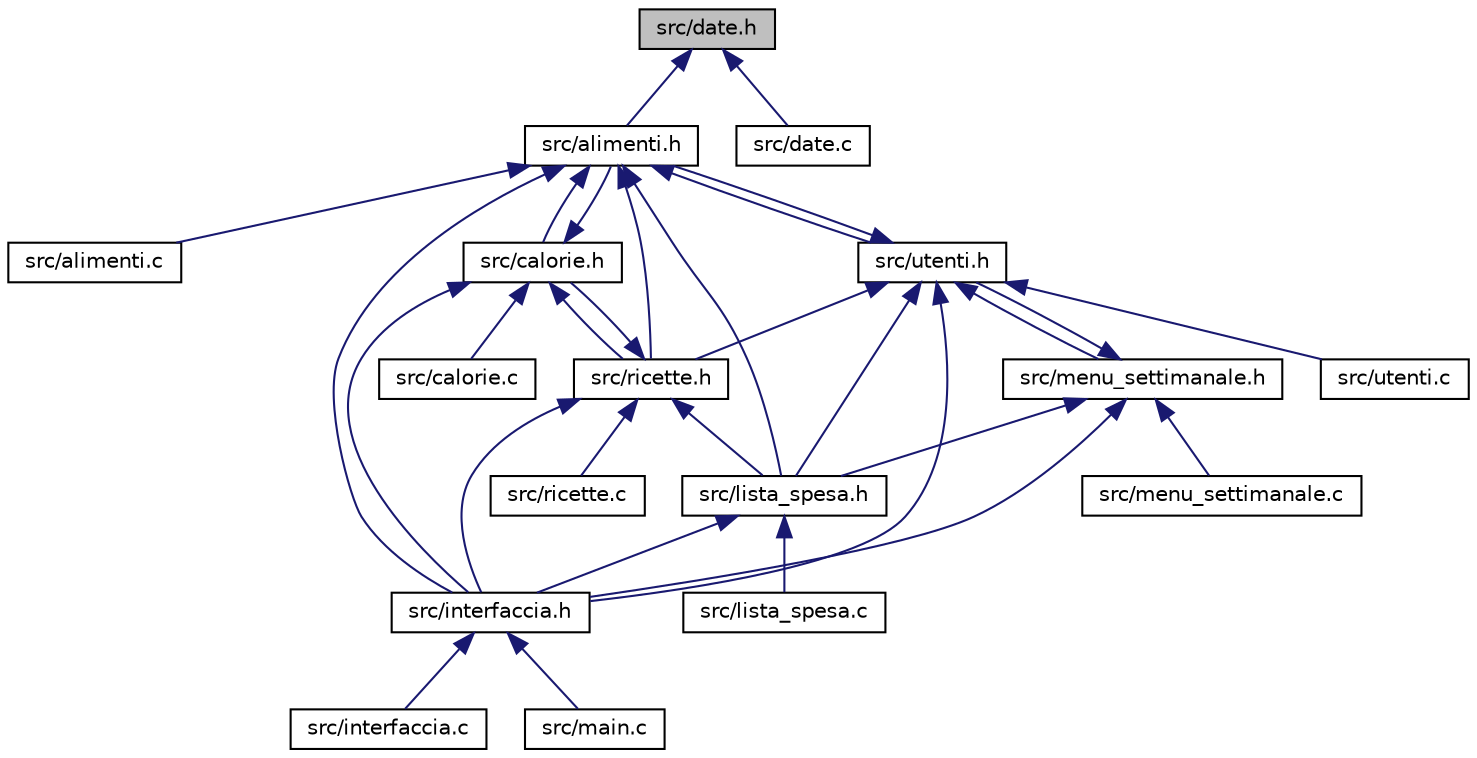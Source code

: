 digraph "src/date.h"
{
  edge [fontname="Helvetica",fontsize="10",labelfontname="Helvetica",labelfontsize="10"];
  node [fontname="Helvetica",fontsize="10",shape=record];
  Node7 [label="src/date.h",height=0.2,width=0.4,color="black", fillcolor="grey75", style="filled", fontcolor="black"];
  Node7 -> Node8 [dir="back",color="midnightblue",fontsize="10",style="solid"];
  Node8 [label="src/alimenti.h",height=0.2,width=0.4,color="black", fillcolor="white", style="filled",URL="$alimenti_8h.html",tooltip="Libreria per la gestione degli alimenti. "];
  Node8 -> Node9 [dir="back",color="midnightblue",fontsize="10",style="solid"];
  Node9 [label="src/alimenti.c",height=0.2,width=0.4,color="black", fillcolor="white", style="filled",URL="$alimenti_8c.html"];
  Node8 -> Node10 [dir="back",color="midnightblue",fontsize="10",style="solid"];
  Node10 [label="src/calorie.h",height=0.2,width=0.4,color="black", fillcolor="white", style="filled",URL="$calorie_8h.html",tooltip="Libreria per la gestione delle calorie. "];
  Node10 -> Node8 [dir="back",color="midnightblue",fontsize="10",style="solid"];
  Node10 -> Node11 [dir="back",color="midnightblue",fontsize="10",style="solid"];
  Node11 [label="src/ricette.h",height=0.2,width=0.4,color="black", fillcolor="white", style="filled",URL="$ricette_8h.html",tooltip="Libreria per la gestione delle ricette. "];
  Node11 -> Node10 [dir="back",color="midnightblue",fontsize="10",style="solid"];
  Node11 -> Node12 [dir="back",color="midnightblue",fontsize="10",style="solid"];
  Node12 [label="src/interfaccia.h",height=0.2,width=0.4,color="black", fillcolor="white", style="filled",URL="$interfaccia_8h.html",tooltip="Libreria per l&#39;interfaccia utente. "];
  Node12 -> Node13 [dir="back",color="midnightblue",fontsize="10",style="solid"];
  Node13 [label="src/interfaccia.c",height=0.2,width=0.4,color="black", fillcolor="white", style="filled",URL="$interfaccia_8c.html"];
  Node12 -> Node14 [dir="back",color="midnightblue",fontsize="10",style="solid"];
  Node14 [label="src/main.c",height=0.2,width=0.4,color="black", fillcolor="white", style="filled",URL="$main_8c.html",tooltip="Main del programma Smart Fridge. "];
  Node11 -> Node15 [dir="back",color="midnightblue",fontsize="10",style="solid"];
  Node15 [label="src/lista_spesa.h",height=0.2,width=0.4,color="black", fillcolor="white", style="filled",URL="$lista__spesa_8h.html",tooltip="Libreria per la gestione della lista della spesa. "];
  Node15 -> Node12 [dir="back",color="midnightblue",fontsize="10",style="solid"];
  Node15 -> Node16 [dir="back",color="midnightblue",fontsize="10",style="solid"];
  Node16 [label="src/lista_spesa.c",height=0.2,width=0.4,color="black", fillcolor="white", style="filled",URL="$lista__spesa_8c.html"];
  Node11 -> Node17 [dir="back",color="midnightblue",fontsize="10",style="solid"];
  Node17 [label="src/ricette.c",height=0.2,width=0.4,color="black", fillcolor="white", style="filled",URL="$ricette_8c.html"];
  Node10 -> Node18 [dir="back",color="midnightblue",fontsize="10",style="solid"];
  Node18 [label="src/calorie.c",height=0.2,width=0.4,color="black", fillcolor="white", style="filled",URL="$calorie_8c.html"];
  Node10 -> Node12 [dir="back",color="midnightblue",fontsize="10",style="solid"];
  Node8 -> Node11 [dir="back",color="midnightblue",fontsize="10",style="solid"];
  Node8 -> Node19 [dir="back",color="midnightblue",fontsize="10",style="solid"];
  Node19 [label="src/utenti.h",height=0.2,width=0.4,color="black", fillcolor="white", style="filled",URL="$utenti_8h.html",tooltip="Libreria per la gestione degli utenti. "];
  Node19 -> Node11 [dir="back",color="midnightblue",fontsize="10",style="solid"];
  Node19 -> Node20 [dir="back",color="midnightblue",fontsize="10",style="solid"];
  Node20 [label="src/menu_settimanale.h",height=0.2,width=0.4,color="black", fillcolor="white", style="filled",URL="$menu__settimanale_8h.html",tooltip="Libreria per la gestione e la creazione di un menu settimanale per ogni utente. "];
  Node20 -> Node19 [dir="back",color="midnightblue",fontsize="10",style="solid"];
  Node20 -> Node12 [dir="back",color="midnightblue",fontsize="10",style="solid"];
  Node20 -> Node15 [dir="back",color="midnightblue",fontsize="10",style="solid"];
  Node20 -> Node21 [dir="back",color="midnightblue",fontsize="10",style="solid"];
  Node21 [label="src/menu_settimanale.c",height=0.2,width=0.4,color="black", fillcolor="white", style="filled",URL="$menu__settimanale_8c.html"];
  Node19 -> Node8 [dir="back",color="midnightblue",fontsize="10",style="solid"];
  Node19 -> Node12 [dir="back",color="midnightblue",fontsize="10",style="solid"];
  Node19 -> Node15 [dir="back",color="midnightblue",fontsize="10",style="solid"];
  Node19 -> Node22 [dir="back",color="midnightblue",fontsize="10",style="solid"];
  Node22 [label="src/utenti.c",height=0.2,width=0.4,color="black", fillcolor="white", style="filled",URL="$utenti_8c.html"];
  Node8 -> Node12 [dir="back",color="midnightblue",fontsize="10",style="solid"];
  Node8 -> Node15 [dir="back",color="midnightblue",fontsize="10",style="solid"];
  Node7 -> Node23 [dir="back",color="midnightblue",fontsize="10",style="solid"];
  Node23 [label="src/date.c",height=0.2,width=0.4,color="black", fillcolor="white", style="filled",URL="$date_8c.html"];
}
